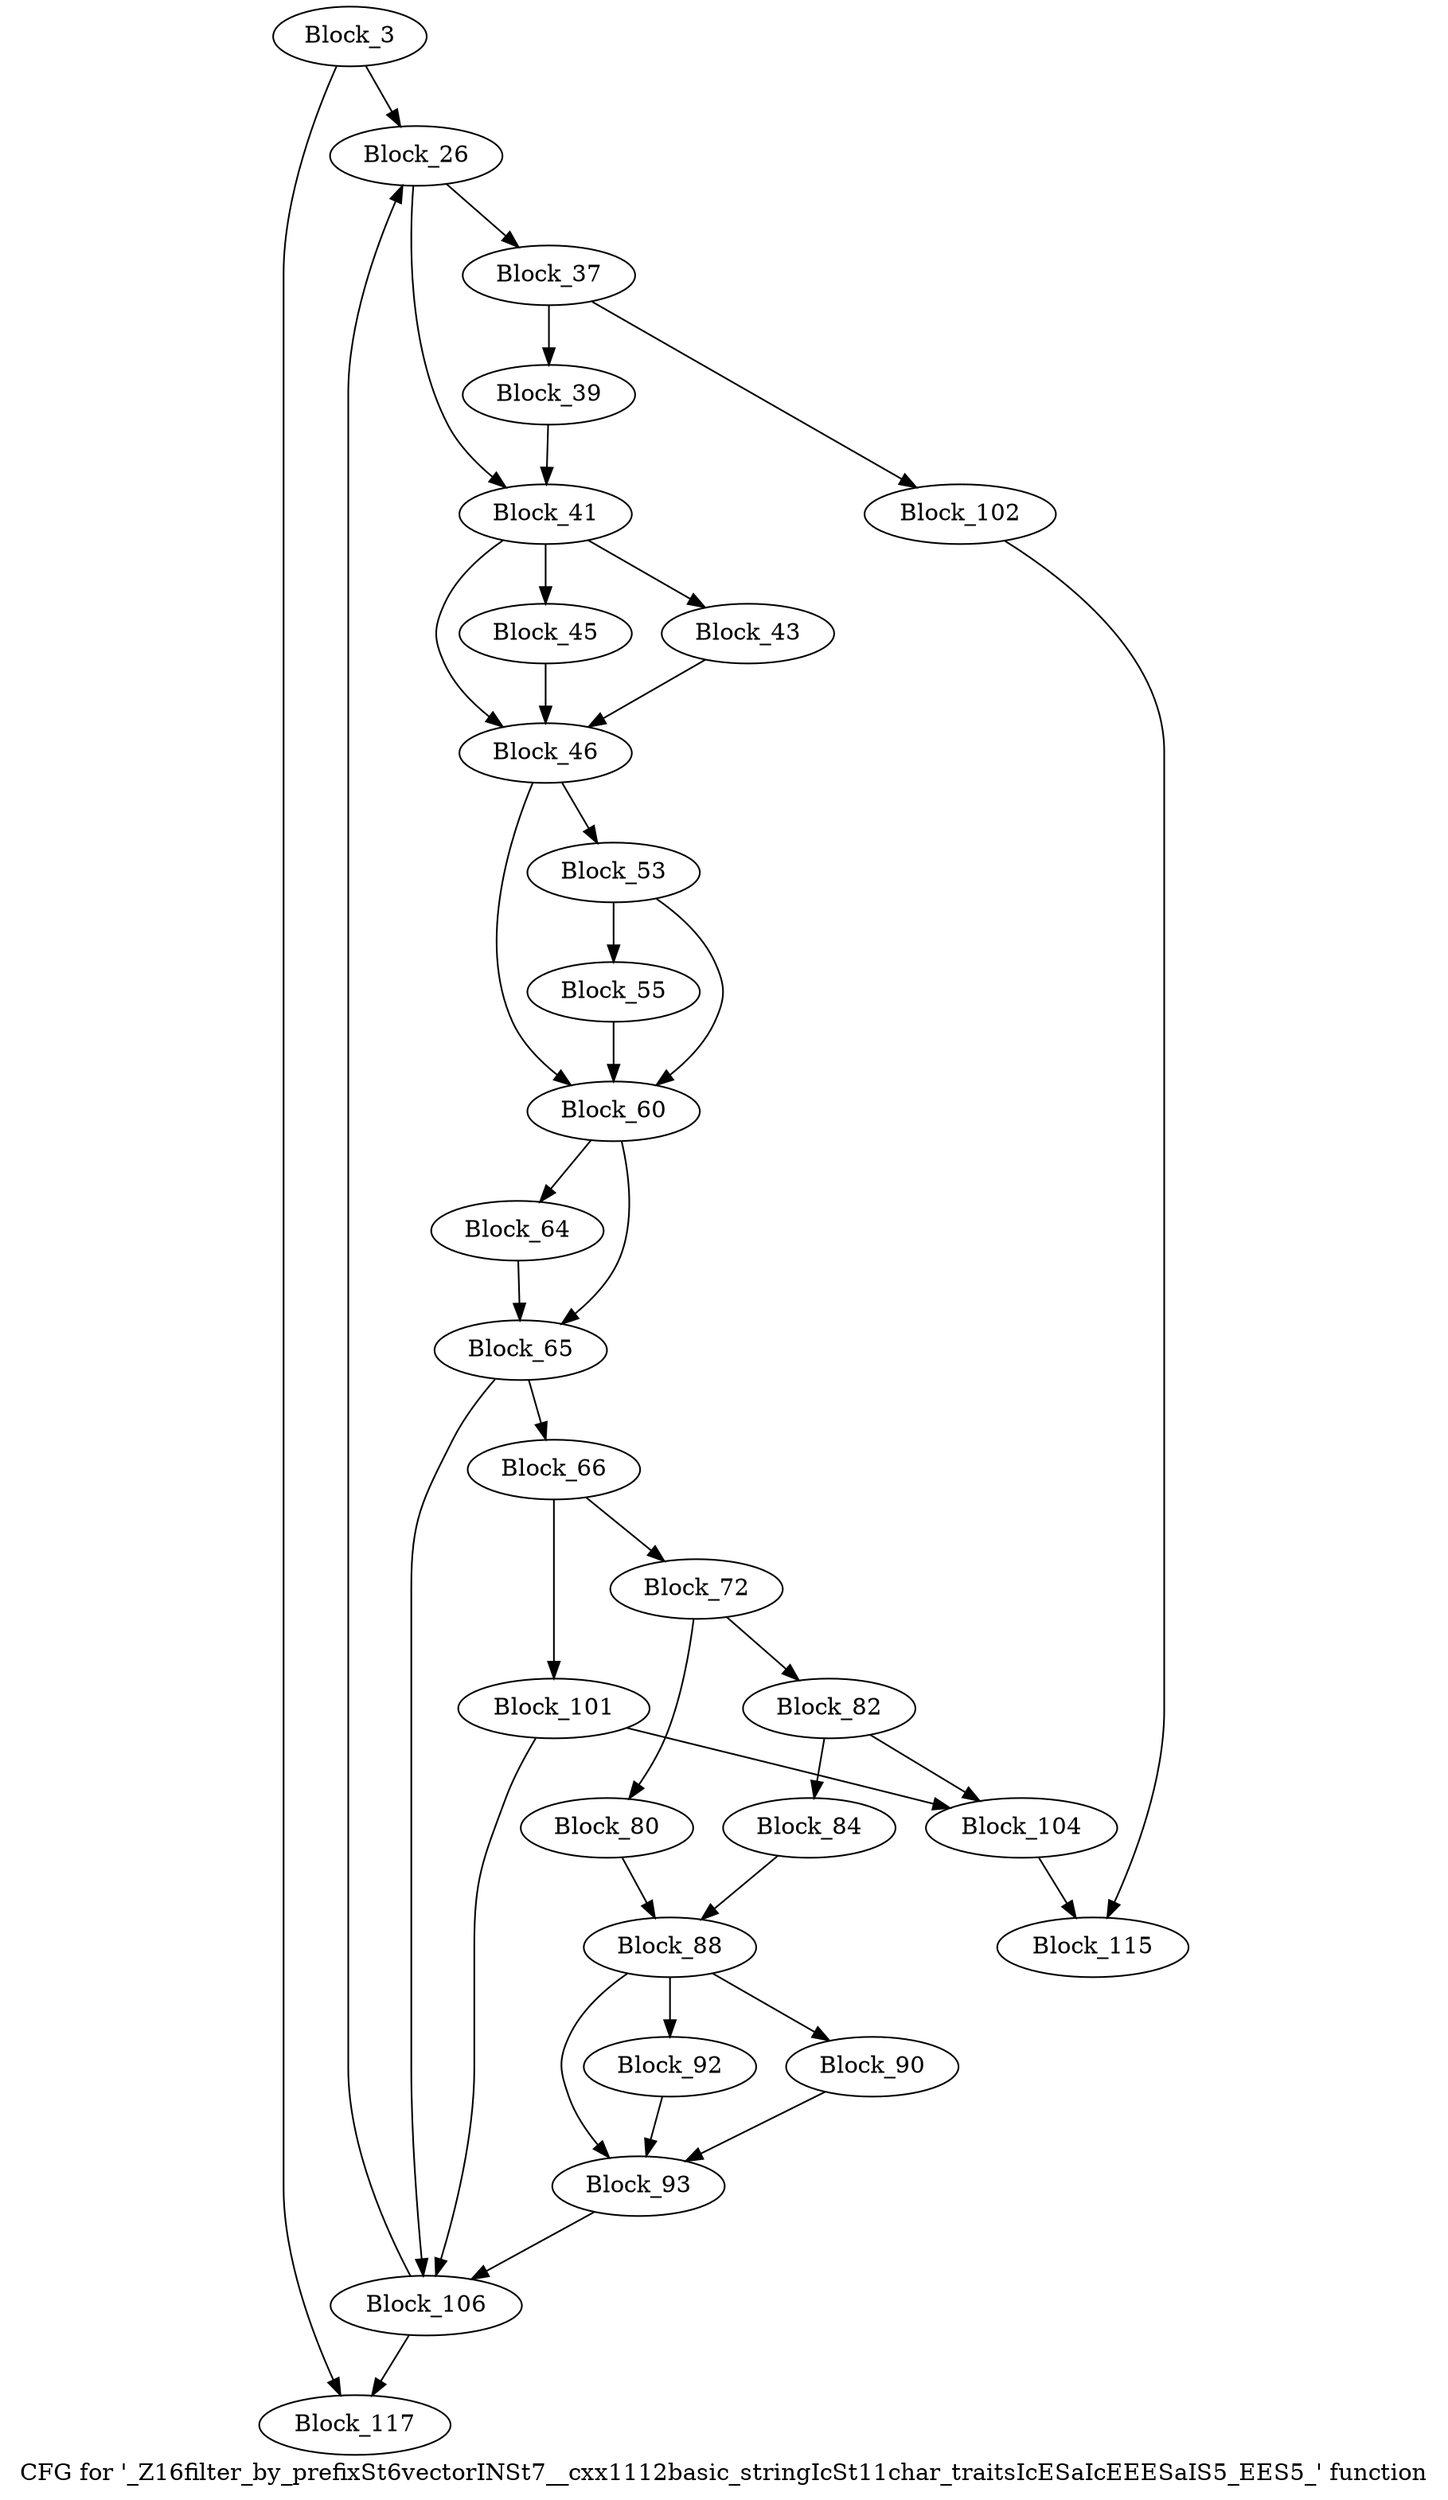 digraph "CFG for '_Z16filter_by_prefixSt6vectorINSt7__cxx1112basic_stringIcSt11char_traitsIcESaIcEEESaIS5_EES5_' function" {
	label="CFG for '_Z16filter_by_prefixSt6vectorINSt7__cxx1112basic_stringIcSt11char_traitsIcESaIcEEESaIS5_EES5_' function";

	block_3 [label="Block_3"];
	block_3:s0 -> block_117;
	block_3:s1 -> block_26;
	block_26 [label="Block_26"];
	block_26:s0 -> block_37;
	block_26:s1 -> block_41;
	block_37 [label="Block_37"];
	block_37 -> block_39;
	block_37 -> block_102;
	block_39 [label="Block_39"];
	block_39 -> block_41;
	block_41 [label="Block_41"];
	block_41:s0 -> block_45;
	block_41:s1 -> block_43;
	block_41:s2 -> block_46;
	block_43 [label="Block_43"];
	block_43 -> block_46;
	block_45 [label="Block_45"];
	block_45 -> block_46;
	block_46 [label="Block_46"];
	block_46:s0 -> block_53;
	block_46:s1 -> block_60;
	block_53 [label="Block_53"];
	block_53:s0 -> block_60;
	block_53:s1 -> block_55;
	block_55 [label="Block_55"];
	block_55 -> block_60;
	block_60 [label="Block_60"];
	block_60:s0 -> block_65;
	block_60:s1 -> block_64;
	block_64 [label="Block_64"];
	block_64 -> block_65;
	block_65 [label="Block_65"];
	block_65:s0 -> block_66;
	block_65:s1 -> block_106;
	block_66 [label="Block_66"];
	block_66:s0 -> block_101;
	block_66:s1 -> block_72;
	block_72 [label="Block_72"];
	block_72:s0 -> block_82;
	block_72:s1 -> block_80;
	block_80 [label="Block_80"];
	block_80 -> block_88;
	block_82 [label="Block_82"];
	block_82 -> block_84;
	block_82 -> block_104;
	block_84 [label="Block_84"];
	block_84 -> block_88;
	block_88 [label="Block_88"];
	block_88:s0 -> block_92;
	block_88:s1 -> block_90;
	block_88:s2 -> block_93;
	block_90 [label="Block_90"];
	block_90 -> block_93;
	block_92 [label="Block_92"];
	block_92 -> block_93;
	block_93 [label="Block_93"];
	block_93 -> block_106;
	block_101 [label="Block_101"];
	block_101 -> block_106;
	block_101 -> block_104;
	block_102 [label="Block_102"];
	block_102 -> block_115;
	block_104 [label="Block_104"];
	block_104 -> block_115;
	block_106 [label="Block_106"];
	block_106:s0 -> block_26;
	block_106:s1 -> block_117;
	block_115 [label="Block_115"];
	block_117 [label="Block_117"];
}
